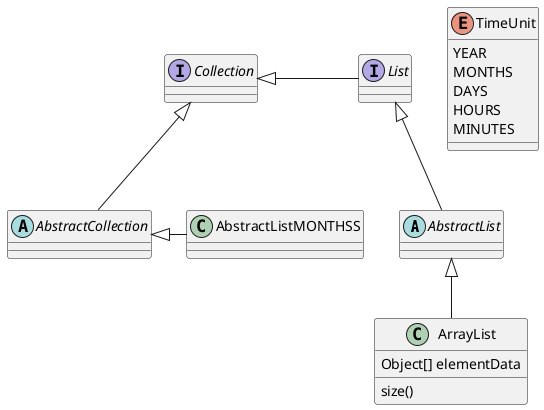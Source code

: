 @startuml
'https://plantuml.com/class-diagram

abstract class AbstractList
abstract AbstractCollection
interface List
interface Collection

List <|-- AbstractList
Collection <|-- AbstractCollection

Collection <|- List
AbstractCollection <|- AbstractListMONTHSS
AbstractList <|-- ArrayList

class ArrayList {
Object[] elementData
size()
}

enum TimeUnit {
YEAR
MONTHS
DAYS
HOURS
MINUTES
}

@enduml